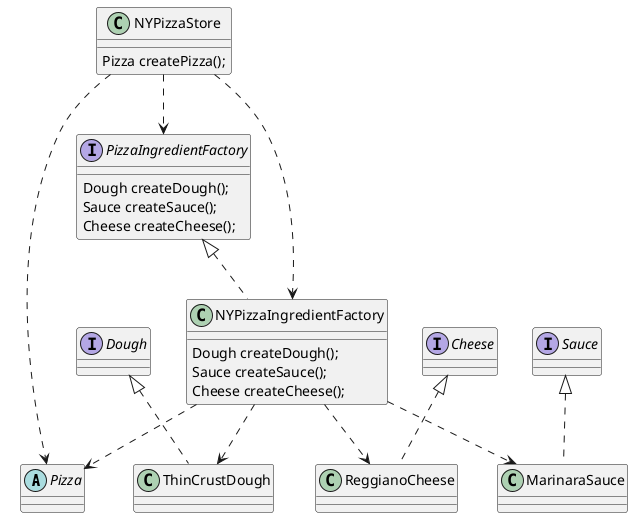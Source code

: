 @startuml Factory Abstract

abstract class Pizza {
}

NYPizzaStore ..> PizzaIngredientFactory
NYPizzaStore ..> NYPizzaIngredientFactory
NYPizzaStore ..> Pizza
NYPizzaIngredientFactory ..> ThinCrustDough
NYPizzaIngredientFactory ..> ReggianoCheese
NYPizzaIngredientFactory ..> MarinaraSauce
NYPizzaIngredientFactory ..> Pizza

class NYPizzaStore {
  {method} Pizza createPizza();
}

interface PizzaIngredientFactory {
  Dough createDough();
  Sauce createSauce();
  Cheese createCheese();
}

class NYPizzaIngredientFactory implements PizzaIngredientFactory {
  Dough createDough();
  Sauce createSauce();
  Cheese createCheese();
}

interface Dough {
}

class ThinCrustDough implements Dough {
}

interface Cheese {
}

class ReggianoCheese implements Cheese {
}

interface Sauce {
}

class MarinaraSauce implements Sauce {
}


@enduml